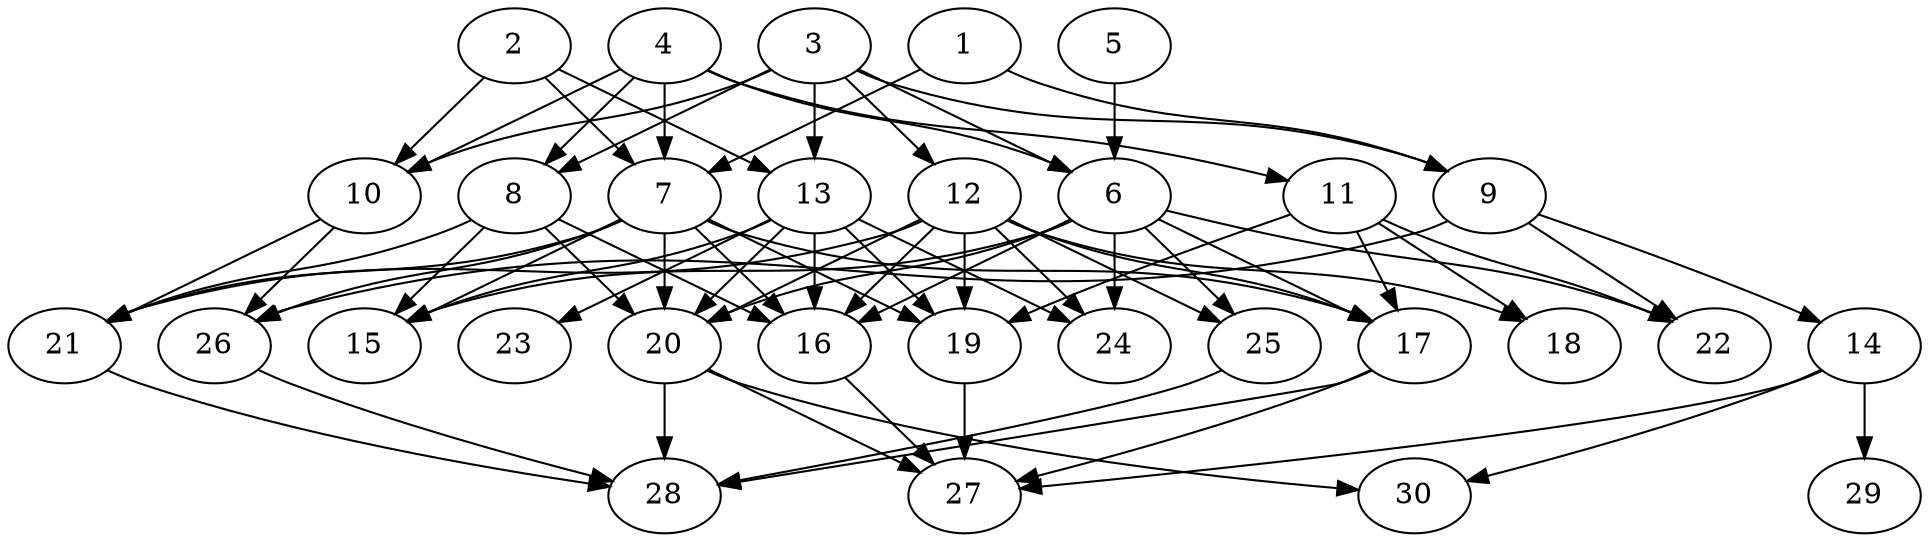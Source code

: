 // DAG automatically generated by daggen at Thu Oct  3 14:04:17 2019
// ./daggen --dot -n 30 --ccr 0.5 --fat 0.7 --regular 0.5 --density 0.6 --mindata 5242880 --maxdata 52428800 
digraph G {
  1 [size="69787648", alpha="0.05", expect_size="34893824"] 
  1 -> 7 [size ="34893824"]
  1 -> 9 [size ="34893824"]
  2 [size="59662336", alpha="0.00", expect_size="29831168"] 
  2 -> 7 [size ="29831168"]
  2 -> 10 [size ="29831168"]
  2 -> 13 [size ="29831168"]
  3 [size="18913280", alpha="0.10", expect_size="9456640"] 
  3 -> 6 [size ="9456640"]
  3 -> 8 [size ="9456640"]
  3 -> 9 [size ="9456640"]
  3 -> 10 [size ="9456640"]
  3 -> 12 [size ="9456640"]
  3 -> 13 [size ="9456640"]
  4 [size="33902592", alpha="0.18", expect_size="16951296"] 
  4 -> 6 [size ="16951296"]
  4 -> 7 [size ="16951296"]
  4 -> 8 [size ="16951296"]
  4 -> 10 [size ="16951296"]
  4 -> 11 [size ="16951296"]
  5 [size="39786496", alpha="0.15", expect_size="19893248"] 
  5 -> 6 [size ="19893248"]
  6 [size="91174912", alpha="0.02", expect_size="45587456"] 
  6 -> 15 [size ="45587456"]
  6 -> 16 [size ="45587456"]
  6 -> 17 [size ="45587456"]
  6 -> 20 [size ="45587456"]
  6 -> 22 [size ="45587456"]
  6 -> 24 [size ="45587456"]
  6 -> 25 [size ="45587456"]
  7 [size="76345344", alpha="0.09", expect_size="38172672"] 
  7 -> 15 [size ="38172672"]
  7 -> 16 [size ="38172672"]
  7 -> 17 [size ="38172672"]
  7 -> 19 [size ="38172672"]
  7 -> 20 [size ="38172672"]
  7 -> 21 [size ="38172672"]
  7 -> 26 [size ="38172672"]
  8 [size="98328576", alpha="0.20", expect_size="49164288"] 
  8 -> 15 [size ="49164288"]
  8 -> 16 [size ="49164288"]
  8 -> 20 [size ="49164288"]
  8 -> 21 [size ="49164288"]
  9 [size="46202880", alpha="0.16", expect_size="23101440"] 
  9 -> 14 [size ="23101440"]
  9 -> 22 [size ="23101440"]
  9 -> 26 [size ="23101440"]
  10 [size="55134208", alpha="0.13", expect_size="27567104"] 
  10 -> 21 [size ="27567104"]
  10 -> 26 [size ="27567104"]
  11 [size="41308160", alpha="0.15", expect_size="20654080"] 
  11 -> 17 [size ="20654080"]
  11 -> 18 [size ="20654080"]
  11 -> 19 [size ="20654080"]
  11 -> 22 [size ="20654080"]
  12 [size="65298432", alpha="0.16", expect_size="32649216"] 
  12 -> 16 [size ="32649216"]
  12 -> 17 [size ="32649216"]
  12 -> 18 [size ="32649216"]
  12 -> 19 [size ="32649216"]
  12 -> 20 [size ="32649216"]
  12 -> 21 [size ="32649216"]
  12 -> 24 [size ="32649216"]
  12 -> 25 [size ="32649216"]
  13 [size="66400256", alpha="0.09", expect_size="33200128"] 
  13 -> 15 [size ="33200128"]
  13 -> 16 [size ="33200128"]
  13 -> 19 [size ="33200128"]
  13 -> 20 [size ="33200128"]
  13 -> 23 [size ="33200128"]
  13 -> 24 [size ="33200128"]
  14 [size="20862976", alpha="0.06", expect_size="10431488"] 
  14 -> 27 [size ="10431488"]
  14 -> 29 [size ="10431488"]
  14 -> 30 [size ="10431488"]
  15 [size="103753728", alpha="0.14", expect_size="51876864"] 
  16 [size="79050752", alpha="0.18", expect_size="39525376"] 
  16 -> 27 [size ="39525376"]
  17 [size="86337536", alpha="0.16", expect_size="43168768"] 
  17 -> 27 [size ="43168768"]
  17 -> 28 [size ="43168768"]
  18 [size="33548288", alpha="0.08", expect_size="16774144"] 
  19 [size="31578112", alpha="0.12", expect_size="15789056"] 
  19 -> 27 [size ="15789056"]
  20 [size="13443072", alpha="0.03", expect_size="6721536"] 
  20 -> 27 [size ="6721536"]
  20 -> 28 [size ="6721536"]
  20 -> 30 [size ="6721536"]
  21 [size="74618880", alpha="0.06", expect_size="37309440"] 
  21 -> 28 [size ="37309440"]
  22 [size="48943104", alpha="0.01", expect_size="24471552"] 
  23 [size="28919808", alpha="0.16", expect_size="14459904"] 
  24 [size="72579072", alpha="0.17", expect_size="36289536"] 
  25 [size="99938304", alpha="0.04", expect_size="49969152"] 
  25 -> 28 [size ="49969152"]
  26 [size="71884800", alpha="0.08", expect_size="35942400"] 
  26 -> 28 [size ="35942400"]
  27 [size="63238144", alpha="0.07", expect_size="31619072"] 
  28 [size="46045184", alpha="0.03", expect_size="23022592"] 
  29 [size="85667840", alpha="0.08", expect_size="42833920"] 
  30 [size="46592000", alpha="0.01", expect_size="23296000"] 
}
